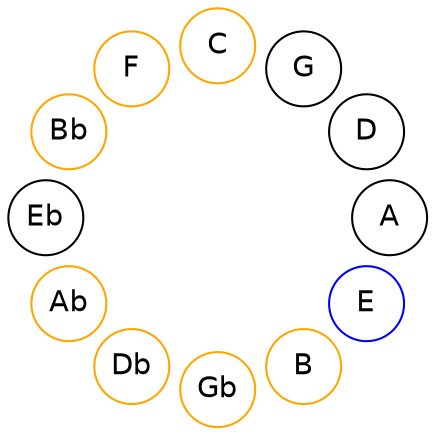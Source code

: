 
graph {

layout = circo;
mindist = .1

node [shape = circle, fontname = Helvetica, margin = 0]
edge [style=invis]

subgraph 1 {
	E -- B -- Gb -- Db -- Ab -- Eb -- Bb -- F -- C -- G -- D -- A -- E
}

E [color=blue];
B [color=orange];
Gb [color=orange];
Db [color=orange];
Ab [color=orange];
Bb [color=orange];
F [color=orange];
C [color=orange];
}
